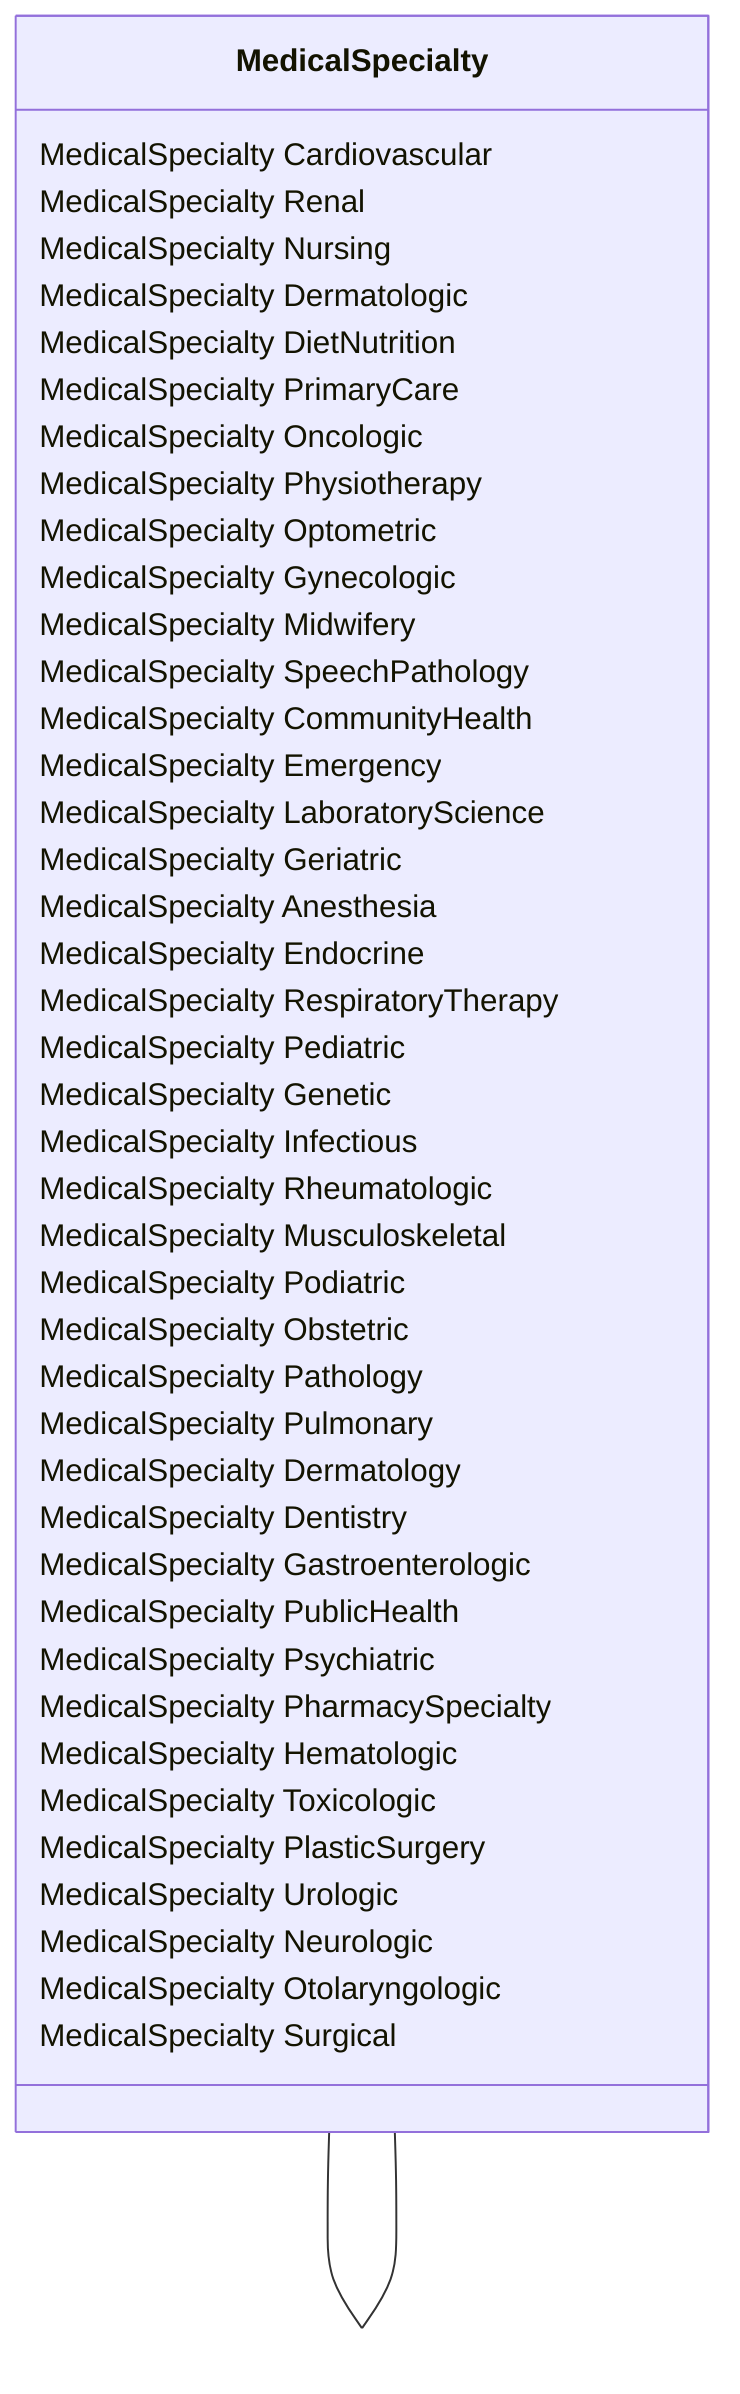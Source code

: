 classDiagram
  MedicalSpecialty -- MedicalSpecialty


class MedicalSpecialty {

  MedicalSpecialty Cardiovascular
  MedicalSpecialty Renal
  MedicalSpecialty Nursing
  MedicalSpecialty Dermatologic
  MedicalSpecialty DietNutrition
  MedicalSpecialty PrimaryCare
  MedicalSpecialty Oncologic
  MedicalSpecialty Physiotherapy
  MedicalSpecialty Optometric
  MedicalSpecialty Gynecologic
  MedicalSpecialty Midwifery
  MedicalSpecialty SpeechPathology
  MedicalSpecialty CommunityHealth
  MedicalSpecialty Emergency
  MedicalSpecialty LaboratoryScience
  MedicalSpecialty Geriatric
  MedicalSpecialty Anesthesia
  MedicalSpecialty Endocrine
  MedicalSpecialty RespiratoryTherapy
  MedicalSpecialty Pediatric
  MedicalSpecialty Genetic
  MedicalSpecialty Infectious
  MedicalSpecialty Rheumatologic
  MedicalSpecialty Musculoskeletal
  MedicalSpecialty Podiatric
  MedicalSpecialty Obstetric
  MedicalSpecialty Pathology
  MedicalSpecialty Pulmonary
  MedicalSpecialty Dermatology
  MedicalSpecialty Dentistry
  MedicalSpecialty Gastroenterologic
  MedicalSpecialty PublicHealth
  MedicalSpecialty Psychiatric
  MedicalSpecialty PharmacySpecialty
  MedicalSpecialty Hematologic
  MedicalSpecialty Toxicologic
  MedicalSpecialty PlasticSurgery
  MedicalSpecialty Urologic
  MedicalSpecialty Neurologic
  MedicalSpecialty Otolaryngologic
  MedicalSpecialty Surgical

 }